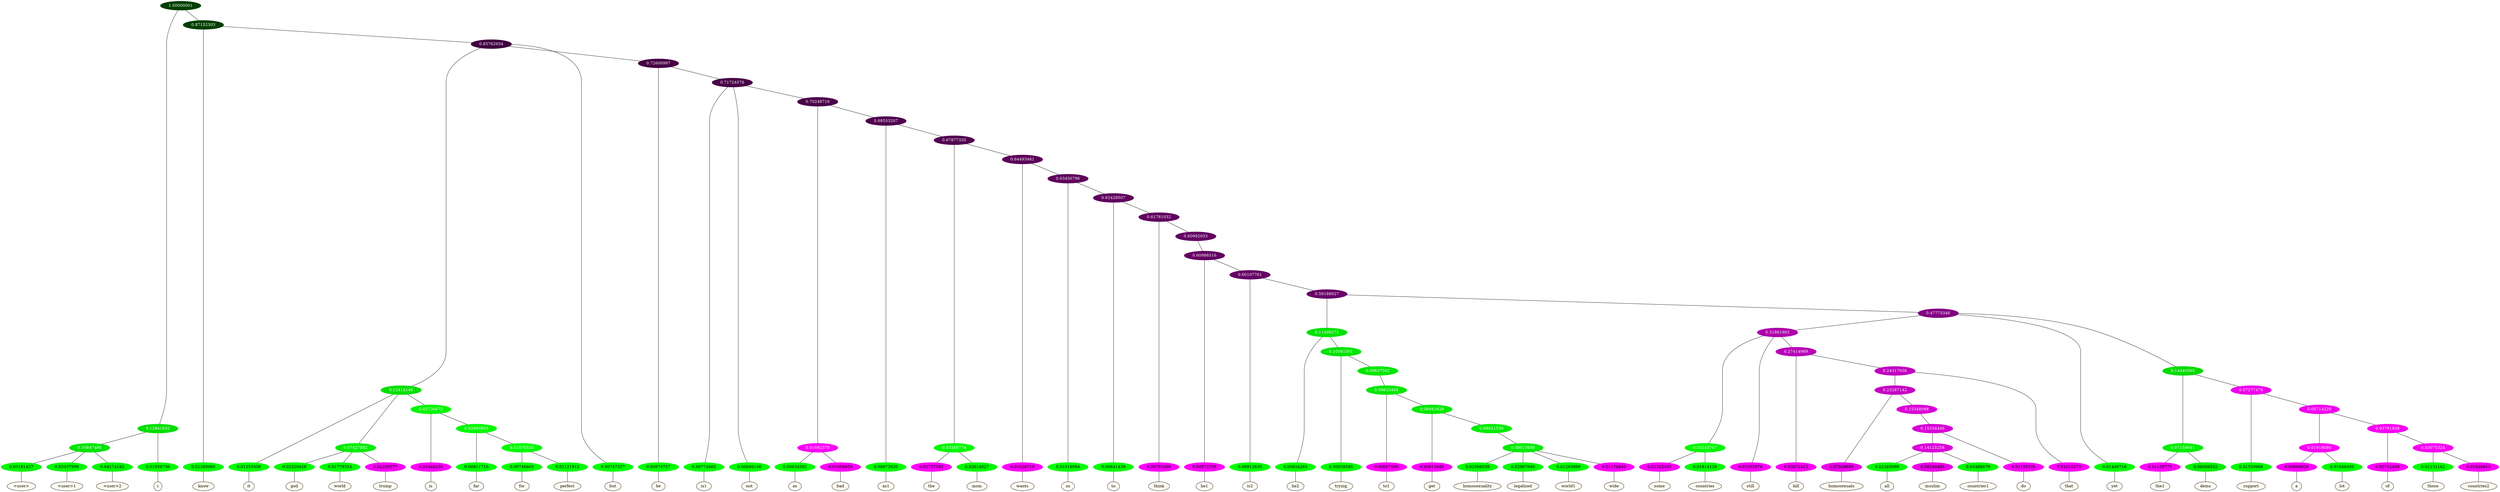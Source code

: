 graph {
	node [format=png height=0.15 nodesep=0.001 ordering=out overlap=prism overlap_scaling=0.01 ranksep=0.001 ratio=0.2 style=filled width=0.15]
	{
		rank=same
		a_w_7 [label="\<user\>" color=black fillcolor=floralwhite style="filled,solid"]
		a_w_8 [label="\<user\>1" color=black fillcolor=floralwhite style="filled,solid"]
		a_w_9 [label="\<user\>2" color=black fillcolor=floralwhite style="filled,solid"]
		a_w_4 [label=i color=black fillcolor=floralwhite style="filled,solid"]
		a_w_5 [label=know color=black fillcolor=floralwhite style="filled,solid"]
		a_w_13 [label=it color=black fillcolor=floralwhite style="filled,solid"]
		a_w_18 [label=god color=black fillcolor=floralwhite style="filled,solid"]
		a_w_19 [label=world color=black fillcolor=floralwhite style="filled,solid"]
		a_w_20 [label=trump color=black fillcolor=floralwhite style="filled,solid"]
		a_w_21 [label=is color=black fillcolor=floralwhite style="filled,solid"]
		a_w_26 [label=far color=black fillcolor=floralwhite style="filled,solid"]
		a_w_30 [label=for color=black fillcolor=floralwhite style="filled,solid"]
		a_w_31 [label=perfect color=black fillcolor=floralwhite style="filled,solid"]
		a_w_11 [label=but color=black fillcolor=floralwhite style="filled,solid"]
		a_w_16 [label=he color=black fillcolor=floralwhite style="filled,solid"]
		a_w_23 [label=is1 color=black fillcolor=floralwhite style="filled,solid"]
		a_w_24 [label=not color=black fillcolor=floralwhite style="filled,solid"]
		a_w_32 [label=as color=black fillcolor=floralwhite style="filled,solid"]
		a_w_33 [label=bad color=black fillcolor=floralwhite style="filled,solid"]
		a_w_34 [label=as1 color=black fillcolor=floralwhite style="filled,solid"]
		a_w_38 [label=the color=black fillcolor=floralwhite style="filled,solid"]
		a_w_39 [label=msm color=black fillcolor=floralwhite style="filled,solid"]
		a_w_40 [label=wants color=black fillcolor=floralwhite style="filled,solid"]
		a_w_42 [label=us color=black fillcolor=floralwhite style="filled,solid"]
		a_w_44 [label=to color=black fillcolor=floralwhite style="filled,solid"]
		a_w_46 [label=think color=black fillcolor=floralwhite style="filled,solid"]
		a_w_49 [label=he1 color=black fillcolor=floralwhite style="filled,solid"]
		a_w_51 [label=is2 color=black fillcolor=floralwhite style="filled,solid"]
		a_w_55 [label=he2 color=black fillcolor=floralwhite style="filled,solid"]
		a_w_60 [label=trying color=black fillcolor=floralwhite style="filled,solid"]
		a_w_76 [label=to1 color=black fillcolor=floralwhite style="filled,solid"]
		a_w_82 [label=get color=black fillcolor=floralwhite style="filled,solid"]
		a_w_94 [label=homosexuality color=black fillcolor=floralwhite style="filled,solid"]
		a_w_95 [label=legalized color=black fillcolor=floralwhite style="filled,solid"]
		a_w_96 [label=world1 color=black fillcolor=floralwhite style="filled,solid"]
		a_w_97 [label=wide color=black fillcolor=floralwhite style="filled,solid"]
		a_w_68 [label=some color=black fillcolor=floralwhite style="filled,solid"]
		a_w_69 [label=countries color=black fillcolor=floralwhite style="filled,solid"]
		a_w_63 [label=still color=black fillcolor=floralwhite style="filled,solid"]
		a_w_70 [label=kill color=black fillcolor=floralwhite style="filled,solid"]
		a_w_84 [label=homosexuals color=black fillcolor=floralwhite style="filled,solid"]
		a_w_100 [label=all color=black fillcolor=floralwhite style="filled,solid"]
		a_w_101 [label=muslim color=black fillcolor=floralwhite style="filled,solid"]
		a_w_102 [label=countries1 color=black fillcolor=floralwhite style="filled,solid"]
		a_w_99 [label=do color=black fillcolor=floralwhite style="filled,solid"]
		a_w_79 [label=that color=black fillcolor=floralwhite style="filled,solid"]
		a_w_58 [label=yet color=black fillcolor=floralwhite style="filled,solid"]
		a_w_72 [label=the1 color=black fillcolor=floralwhite style="filled,solid"]
		a_w_73 [label=dems color=black fillcolor=floralwhite style="filled,solid"]
		a_w_74 [label=support color=black fillcolor=floralwhite style="filled,solid"]
		a_w_86 [label=a color=black fillcolor=floralwhite style="filled,solid"]
		a_w_87 [label=lot color=black fillcolor=floralwhite style="filled,solid"]
		a_w_88 [label=of color=black fillcolor=floralwhite style="filled,solid"]
		a_w_92 [label=those color=black fillcolor=floralwhite style="filled,solid"]
		a_w_93 [label=countries2 color=black fillcolor=floralwhite style="filled,solid"]
	}
	a_n_7 -- a_w_7
	a_n_8 -- a_w_8
	a_n_9 -- a_w_9
	a_n_4 -- a_w_4
	a_n_5 -- a_w_5
	a_n_13 -- a_w_13
	a_n_18 -- a_w_18
	a_n_19 -- a_w_19
	a_n_20 -- a_w_20
	a_n_21 -- a_w_21
	a_n_26 -- a_w_26
	a_n_30 -- a_w_30
	a_n_31 -- a_w_31
	a_n_11 -- a_w_11
	a_n_16 -- a_w_16
	a_n_23 -- a_w_23
	a_n_24 -- a_w_24
	a_n_32 -- a_w_32
	a_n_33 -- a_w_33
	a_n_34 -- a_w_34
	a_n_38 -- a_w_38
	a_n_39 -- a_w_39
	a_n_40 -- a_w_40
	a_n_42 -- a_w_42
	a_n_44 -- a_w_44
	a_n_46 -- a_w_46
	a_n_49 -- a_w_49
	a_n_51 -- a_w_51
	a_n_55 -- a_w_55
	a_n_60 -- a_w_60
	a_n_76 -- a_w_76
	a_n_82 -- a_w_82
	a_n_94 -- a_w_94
	a_n_95 -- a_w_95
	a_n_96 -- a_w_96
	a_n_97 -- a_w_97
	a_n_68 -- a_w_68
	a_n_69 -- a_w_69
	a_n_63 -- a_w_63
	a_n_70 -- a_w_70
	a_n_84 -- a_w_84
	a_n_100 -- a_w_100
	a_n_101 -- a_w_101
	a_n_102 -- a_w_102
	a_n_99 -- a_w_99
	a_n_79 -- a_w_79
	a_n_58 -- a_w_58
	a_n_72 -- a_w_72
	a_n_73 -- a_w_73
	a_n_74 -- a_w_74
	a_n_86 -- a_w_86
	a_n_87 -- a_w_87
	a_n_88 -- a_w_88
	a_n_92 -- a_w_92
	a_n_93 -- a_w_93
	{
		rank=same
		a_n_7 [label=0.03191427 color="0.334 1.000 0.968" fontcolor=black]
		a_n_8 [label=0.03437999 color="0.334 1.000 0.966" fontcolor=black]
		a_n_9 [label=0.04174183 color="0.334 1.000 0.958" fontcolor=black]
		a_n_4 [label=0.01959736 color="0.334 1.000 0.980" fontcolor=black]
		a_n_5 [label=0.01389065 color="0.334 1.000 0.986" fontcolor=black]
		a_n_13 [label=0.01253308 color="0.334 1.000 0.987" fontcolor=black]
		a_n_18 [label=0.02320429 color="0.334 1.000 0.977" fontcolor=black]
		a_n_19 [label=0.01779324 color="0.334 1.000 0.982" fontcolor=black]
		a_n_20 [label=0.03326577 color="0.835 1.000 0.967" fontcolor=black]
		a_n_21 [label=0.01046256 color="0.835 1.000 0.990" fontcolor=black]
		a_n_26 [label=0.00811710 color="0.334 1.000 0.992" fontcolor=black]
		a_n_30 [label=0.00746603 color="0.334 1.000 0.993" fontcolor=black]
		a_n_31 [label=0.01121912 color="0.334 1.000 0.989" fontcolor=black]
		a_n_11 [label=0.00747327 color="0.334 1.000 0.993" fontcolor=black]
		a_n_16 [label=0.00874757 color="0.334 1.000 0.991" fontcolor=black]
		a_n_23 [label=0.00774865 color="0.334 1.000 0.992" fontcolor=black]
		a_n_24 [label=0.00699156 color="0.334 1.000 0.993" fontcolor=black]
		a_n_32 [label=0.00634392 color="0.334 1.000 0.994" fontcolor=black]
		a_n_33 [label=0.01056850 color="0.835 1.000 0.989" fontcolor=black]
		a_n_34 [label=0.00672920 color="0.334 1.000 0.993" fontcolor=black]
		a_n_38 [label=0.00757582 color="0.835 1.000 0.992" fontcolor=black]
		a_n_39 [label=0.02614027 color="0.334 1.000 0.974" fontcolor=black]
		a_n_40 [label=0.01036710 color="0.835 1.000 0.990" fontcolor=black]
		a_n_42 [label=0.01016884 color="0.334 1.000 0.990" fontcolor=black]
		a_n_44 [label=0.00641439 color="0.334 1.000 0.994" fontcolor=black]
		a_n_46 [label=0.00781690 color="0.835 1.000 0.992" fontcolor=black]
		a_n_49 [label=0.00872338 color="0.835 1.000 0.991" fontcolor=black]
		a_n_51 [label=0.00912635 color="0.334 1.000 0.991" fontcolor=black]
		a_n_55 [label=0.00824263 color="0.334 1.000 0.992" fontcolor=black]
		a_n_60 [label=0.00939585 color="0.334 1.000 0.991" fontcolor=black]
		a_n_76 [label=0.00687600 color="0.835 1.000 0.993" fontcolor=black]
		a_n_82 [label=0.00913880 color="0.835 1.000 0.991" fontcolor=black]
		a_n_94 [label=0.02568039 color="0.334 1.000 0.974" fontcolor=black]
		a_n_95 [label=0.02967040 color="0.334 1.000 0.970" fontcolor=black]
		a_n_96 [label=0.01293899 color="0.334 1.000 0.987" fontcolor=black]
		a_n_97 [label=0.01176849 color="0.835 1.000 0.988" fontcolor=black]
		a_n_68 [label=0.01325402 color="0.835 1.000 0.987" fontcolor=black]
		a_n_69 [label=0.01814120 color="0.334 1.000 0.982" fontcolor=black]
		a_n_63 [label=0.01302676 color="0.835 1.000 0.987" fontcolor=black]
		a_n_70 [label=0.03072413 color="0.835 1.000 0.969" fontcolor=black]
		a_n_84 [label=0.07919695 color="0.835 1.000 0.921" fontcolor=black]
		a_n_100 [label=0.02383098 color="0.334 1.000 0.976" fontcolor=black]
		a_n_101 [label=0.08240463 color="0.835 1.000 0.918" fontcolor=black]
		a_n_102 [label=0.03486079 color="0.334 1.000 0.965" fontcolor=black]
		a_n_99 [label=0.01195535 color="0.835 1.000 0.988" fontcolor=black]
		a_n_79 [label=0.01010273 color="0.835 1.000 0.990" fontcolor=black]
		a_n_58 [label=0.01440716 color="0.334 1.000 0.986" fontcolor=black]
		a_n_72 [label=0.01139770 color="0.835 1.000 0.989" fontcolor=black]
		a_n_73 [label=0.06009552 color="0.334 1.000 0.940" fontcolor=black]
		a_n_74 [label=0.01559966 color="0.334 1.000 0.984" fontcolor=black]
		a_n_86 [label=0.00868928 color="0.835 1.000 0.991" fontcolor=black]
		a_n_87 [label=0.01048450 color="0.334 1.000 0.990" fontcolor=black]
		a_n_88 [label=0.00711408 color="0.835 1.000 0.993" fontcolor=black]
		a_n_92 [label=0.01131162 color="0.334 1.000 0.989" fontcolor=black]
		a_n_93 [label=0.01939613 color="0.835 1.000 0.981" fontcolor=black]
	}
	a_n_0 [label=1.00000001 color="0.334 1.000 0.250" fontcolor=grey99]
	a_n_1 [label=0.12841932 color="0.334 1.000 0.872" fontcolor=grey99]
	a_n_0 -- a_n_1
	a_n_2 [label=0.87152303 color="0.334 1.000 0.250" fontcolor=grey99]
	a_n_0 -- a_n_2
	a_n_3 [label=0.10847486 color="0.334 1.000 0.892" fontcolor=grey99]
	a_n_1 -- a_n_3
	a_n_1 -- a_n_4
	a_n_2 -- a_n_5
	a_n_6 [label=0.85762934 color="0.835 1.000 0.250" fontcolor=grey99]
	a_n_2 -- a_n_6
	a_n_3 -- a_n_7
	a_n_3 -- a_n_8
	a_n_3 -- a_n_9
	a_n_10 [label=0.12414148 color="0.334 1.000 0.876" fontcolor=grey99]
	a_n_6 -- a_n_10
	a_n_6 -- a_n_11
	a_n_12 [label=0.72600997 color="0.835 1.000 0.274" fontcolor=grey99]
	a_n_6 -- a_n_12
	a_n_10 -- a_n_13
	a_n_14 [label=0.07427882 color="0.334 1.000 0.926" fontcolor=grey99]
	a_n_10 -- a_n_14
	a_n_15 [label=0.03730475 color="0.334 1.000 0.963" fontcolor=grey99]
	a_n_10 -- a_n_15
	a_n_12 -- a_n_16
	a_n_17 [label=0.71724576 color="0.835 1.000 0.283" fontcolor=grey99]
	a_n_12 -- a_n_17
	a_n_14 -- a_n_18
	a_n_14 -- a_n_19
	a_n_14 -- a_n_20
	a_n_15 -- a_n_21
	a_n_22 [label=0.02683953 color="0.334 1.000 0.973" fontcolor=grey99]
	a_n_15 -- a_n_22
	a_n_17 -- a_n_23
	a_n_17 -- a_n_24
	a_n_25 [label=0.70248716 color="0.835 1.000 0.298" fontcolor=grey99]
	a_n_17 -- a_n_25
	a_n_22 -- a_n_26
	a_n_27 [label=0.01870533 color="0.334 1.000 0.981" fontcolor=grey99]
	a_n_22 -- a_n_27
	a_n_28 [label=0.01692378 color="0.835 1.000 0.983" fontcolor=grey99]
	a_n_25 -- a_n_28
	a_n_29 [label=0.68553207 color="0.835 1.000 0.314" fontcolor=grey99]
	a_n_25 -- a_n_29
	a_n_27 -- a_n_30
	a_n_27 -- a_n_31
	a_n_28 -- a_n_32
	a_n_28 -- a_n_33
	a_n_29 -- a_n_34
	a_n_35 [label=0.67877335 color="0.835 1.000 0.321" fontcolor=grey99]
	a_n_29 -- a_n_35
	a_n_36 [label=0.03380774 color="0.334 1.000 0.966" fontcolor=grey99]
	a_n_35 -- a_n_36
	a_n_37 [label=0.64493461 color="0.835 1.000 0.355" fontcolor=grey99]
	a_n_35 -- a_n_37
	a_n_36 -- a_n_38
	a_n_36 -- a_n_39
	a_n_37 -- a_n_40
	a_n_41 [label=0.63450796 color="0.835 1.000 0.365" fontcolor=grey99]
	a_n_37 -- a_n_41
	a_n_41 -- a_n_42
	a_n_43 [label=0.62428507 color="0.835 1.000 0.376" fontcolor=grey99]
	a_n_41 -- a_n_43
	a_n_43 -- a_n_44
	a_n_45 [label=0.61781032 color="0.835 1.000 0.382" fontcolor=grey99]
	a_n_43 -- a_n_45
	a_n_45 -- a_n_46
	a_n_47 [label=0.60992933 color="0.835 1.000 0.390" fontcolor=grey99]
	a_n_45 -- a_n_47
	a_n_48 [label=0.60986516 color="0.835 1.000 0.390" fontcolor=grey99]
	a_n_47 -- a_n_48
	a_n_48 -- a_n_49
	a_n_50 [label=0.60107761 color="0.835 1.000 0.399" fontcolor=grey99]
	a_n_48 -- a_n_50
	a_n_50 -- a_n_51
	a_n_52 [label=0.59188927 color="0.835 1.000 0.408" fontcolor=grey99]
	a_n_50 -- a_n_52
	a_n_53 [label=0.11409271 color="0.334 1.000 0.886" fontcolor=grey99]
	a_n_52 -- a_n_53
	a_n_54 [label=0.47773346 color="0.835 1.000 0.522" fontcolor=grey99]
	a_n_52 -- a_n_54
	a_n_53 -- a_n_55
	a_n_56 [label=0.10581001 color="0.334 1.000 0.894" fontcolor=grey99]
	a_n_53 -- a_n_56
	a_n_57 [label=0.31881903 color="0.835 1.000 0.681" fontcolor=grey99]
	a_n_54 -- a_n_57
	a_n_54 -- a_n_58
	a_n_59 [label=0.14440565 color="0.334 1.000 0.856" fontcolor=grey99]
	a_n_54 -- a_n_59
	a_n_56 -- a_n_60
	a_n_61 [label=0.09637502 color="0.334 1.000 0.904" fontcolor=grey99]
	a_n_56 -- a_n_61
	a_n_62 [label=0.03143707 color="0.334 1.000 0.969" fontcolor=grey99]
	a_n_57 -- a_n_62
	a_n_57 -- a_n_63
	a_n_64 [label=0.27414989 color="0.835 1.000 0.726" fontcolor=grey99]
	a_n_57 -- a_n_64
	a_n_65 [label=0.07159641 color="0.334 1.000 0.928" fontcolor=grey99]
	a_n_59 -- a_n_65
	a_n_66 [label=0.07277470 color="0.835 1.000 0.927" fontcolor=grey99]
	a_n_59 -- a_n_66
	a_n_67 [label=0.09633465 color="0.334 1.000 0.904" fontcolor=grey99]
	a_n_61 -- a_n_67
	a_n_62 -- a_n_68
	a_n_62 -- a_n_69
	a_n_64 -- a_n_70
	a_n_71 [label=0.24317036 color="0.835 1.000 0.757" fontcolor=grey99]
	a_n_64 -- a_n_71
	a_n_65 -- a_n_72
	a_n_65 -- a_n_73
	a_n_66 -- a_n_74
	a_n_75 [label=0.05714229 color="0.835 1.000 0.943" fontcolor=grey99]
	a_n_66 -- a_n_75
	a_n_67 -- a_n_76
	a_n_77 [label=0.08941828 color="0.334 1.000 0.911" fontcolor=grey99]
	a_n_67 -- a_n_77
	a_n_78 [label=0.23287142 color="0.835 1.000 0.767" fontcolor=grey99]
	a_n_71 -- a_n_78
	a_n_71 -- a_n_79
	a_n_80 [label=0.01918080 color="0.835 1.000 0.981" fontcolor=grey99]
	a_n_75 -- a_n_80
	a_n_81 [label=0.03791838 color="0.835 1.000 0.962" fontcolor=grey99]
	a_n_75 -- a_n_81
	a_n_77 -- a_n_82
	a_n_83 [label=0.08021550 color="0.334 1.000 0.920" fontcolor=grey99]
	a_n_77 -- a_n_83
	a_n_78 -- a_n_84
	a_n_85 [label=0.15348098 color="0.835 1.000 0.847" fontcolor=grey99]
	a_n_78 -- a_n_85
	a_n_80 -- a_n_86
	a_n_80 -- a_n_87
	a_n_81 -- a_n_88
	a_n_89 [label=0.03075324 color="0.835 1.000 0.969" fontcolor=grey99]
	a_n_81 -- a_n_89
	a_n_90 [label=0.08013688 color="0.334 1.000 0.920" fontcolor=grey99]
	a_n_83 -- a_n_90
	a_n_91 [label=0.15334446 color="0.835 1.000 0.847" fontcolor=grey99]
	a_n_85 -- a_n_91
	a_n_89 -- a_n_92
	a_n_89 -- a_n_93
	a_n_90 -- a_n_94
	a_n_90 -- a_n_95
	a_n_90 -- a_n_96
	a_n_90 -- a_n_97
	a_n_98 [label=0.14125258 color="0.835 1.000 0.859" fontcolor=grey99]
	a_n_91 -- a_n_98
	a_n_91 -- a_n_99
	a_n_98 -- a_n_100
	a_n_98 -- a_n_101
	a_n_98 -- a_n_102
}
